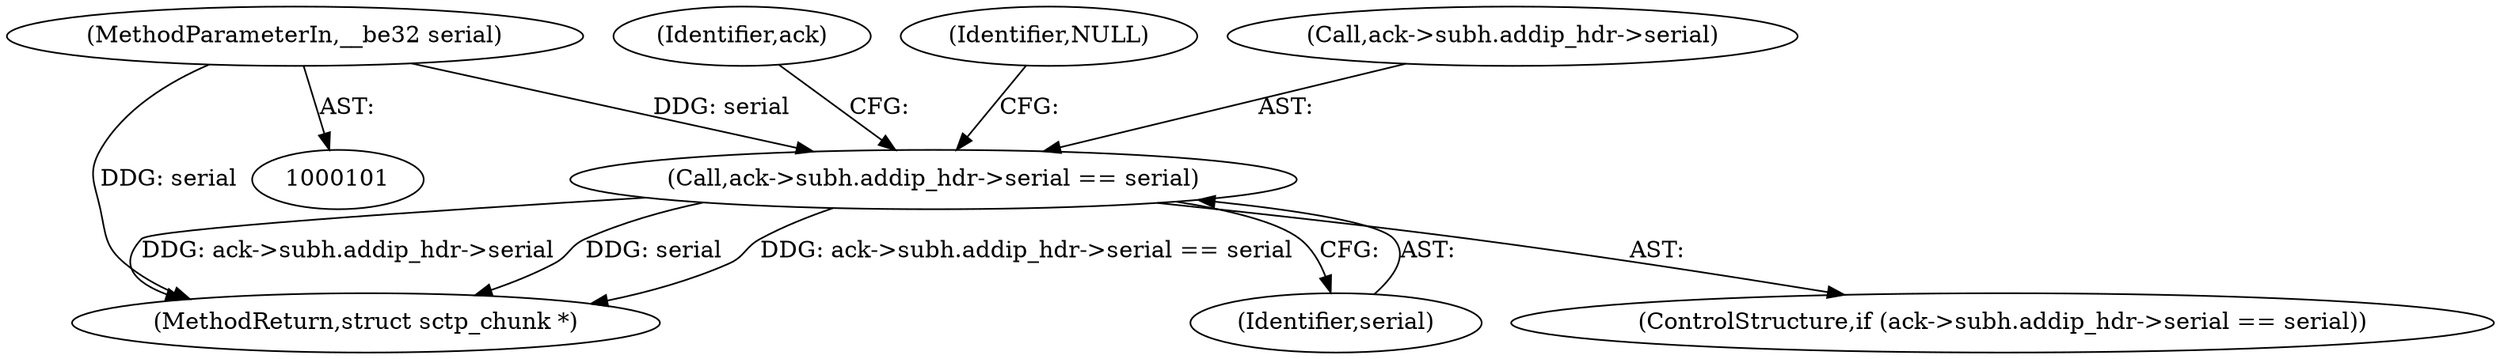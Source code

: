 digraph "0_linux_b69040d8e39f20d5215a03502a8e8b4c6ab78395@pointer" {
"1000112" [label="(Call,ack->subh.addip_hdr->serial == serial)"];
"1000103" [label="(MethodParameterIn,__be32 serial)"];
"1000128" [label="(MethodReturn,struct sctp_chunk *)"];
"1000120" [label="(Identifier,serial)"];
"1000123" [label="(Identifier,ack)"];
"1000111" [label="(ControlStructure,if (ack->subh.addip_hdr->serial == serial))"];
"1000112" [label="(Call,ack->subh.addip_hdr->serial == serial)"];
"1000127" [label="(Identifier,NULL)"];
"1000103" [label="(MethodParameterIn,__be32 serial)"];
"1000113" [label="(Call,ack->subh.addip_hdr->serial)"];
"1000112" -> "1000111"  [label="AST: "];
"1000112" -> "1000120"  [label="CFG: "];
"1000113" -> "1000112"  [label="AST: "];
"1000120" -> "1000112"  [label="AST: "];
"1000123" -> "1000112"  [label="CFG: "];
"1000127" -> "1000112"  [label="CFG: "];
"1000112" -> "1000128"  [label="DDG: ack->subh.addip_hdr->serial == serial"];
"1000112" -> "1000128"  [label="DDG: ack->subh.addip_hdr->serial"];
"1000112" -> "1000128"  [label="DDG: serial"];
"1000103" -> "1000112"  [label="DDG: serial"];
"1000103" -> "1000101"  [label="AST: "];
"1000103" -> "1000128"  [label="DDG: serial"];
}
